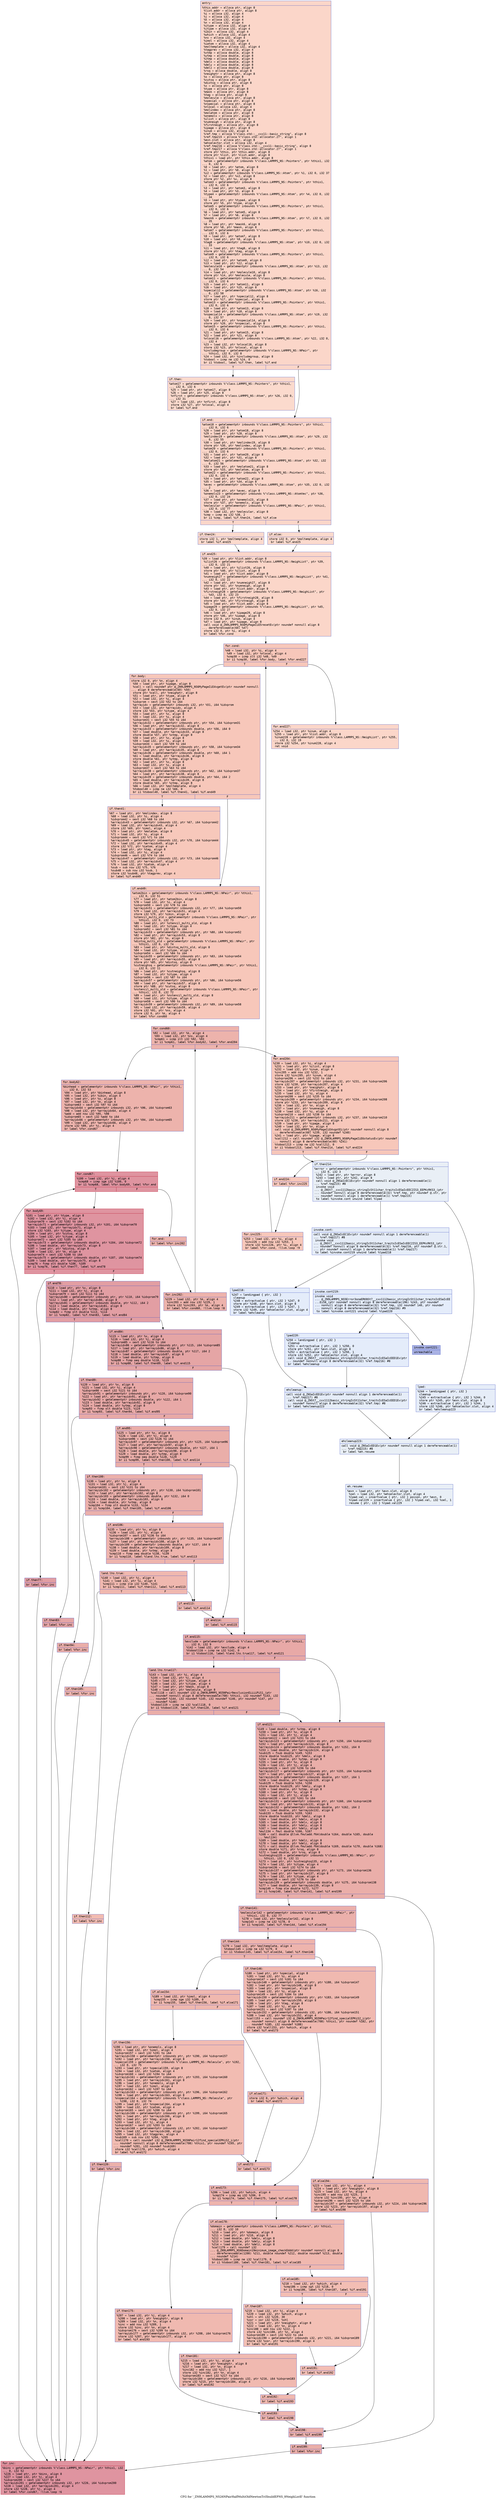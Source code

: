 digraph "CFG for '_ZN9LAMMPS_NS26NPairHalfMultiOldNewtonTri5buildEPNS_9NeighListE' function" {
	label="CFG for '_ZN9LAMMPS_NS26NPairHalfMultiOldNewtonTri5buildEPNS_9NeighListE' function";

	Node0x563d18420c90 [shape=record,color="#3d50c3ff", style=filled, fillcolor="#f6a38570" fontname="Courier",label="{entry:\l|  %this.addr = alloca ptr, align 8\l  %list.addr = alloca ptr, align 8\l  %i = alloca i32, align 4\l  %j = alloca i32, align 4\l  %k = alloca i32, align 4\l  %n = alloca i32, align 4\l  %itype = alloca i32, align 4\l  %jtype = alloca i32, align 4\l  %ibin = alloca i32, align 4\l  %which = alloca i32, align 4\l  %ns = alloca i32, align 4\l  %imol = alloca i32, align 4\l  %iatom = alloca i32, align 4\l  %moltemplate = alloca i32, align 4\l  %tagprev = alloca i32, align 4\l  %xtmp = alloca double, align 8\l  %ytmp = alloca double, align 8\l  %ztmp = alloca double, align 8\l  %delx = alloca double, align 8\l  %dely = alloca double, align 8\l  %delz = alloca double, align 8\l  %rsq = alloca double, align 8\l  %neighptr = alloca ptr, align 8\l  %s = alloca ptr, align 8\l  %cutsq = alloca ptr, align 8\l  %distsq = alloca ptr, align 8\l  %x = alloca ptr, align 8\l  %type = alloca ptr, align 8\l  %mask = alloca ptr, align 8\l  %tag = alloca ptr, align 8\l  %molecule = alloca ptr, align 8\l  %special = alloca ptr, align 8\l  %nspecial = alloca ptr, align 8\l  %nlocal = alloca i32, align 4\l  %molindex = alloca ptr, align 8\l  %molatom = alloca ptr, align 8\l  %onemols = alloca ptr, align 8\l  %ilist = alloca ptr, align 8\l  %numneigh = alloca ptr, align 8\l  %firstneigh = alloca ptr, align 8\l  %ipage = alloca ptr, align 8\l  %inum = alloca i32, align 4\l  %ref.tmp = alloca %\"class.std::__cxx11::basic_string\", align 8\l  %ref.tmp215 = alloca %\"class.std::allocator.27\", align 1\l  %exn.slot = alloca ptr, align 8\l  %ehselector.slot = alloca i32, align 4\l  %ref.tmp216 = alloca %\"class.std::__cxx11::basic_string\", align 8\l  %ref.tmp217 = alloca %\"class.std::allocator.27\", align 1\l  store ptr %this, ptr %this.addr, align 8\l  store ptr %list, ptr %list.addr, align 8\l  %this1 = load ptr, ptr %this.addr, align 8\l  %atom = getelementptr inbounds %\"class.LAMMPS_NS::Pointers\", ptr %this1, i32\l... 0, i32 6\l  %0 = load ptr, ptr %atom, align 8\l  %1 = load ptr, ptr %0, align 8\l  %x2 = getelementptr inbounds %\"class.LAMMPS_NS::Atom\", ptr %1, i32 0, i32 37\l  %2 = load ptr, ptr %x2, align 8\l  store ptr %2, ptr %x, align 8\l  %atom3 = getelementptr inbounds %\"class.LAMMPS_NS::Pointers\", ptr %this1,\l... i32 0, i32 6\l  %3 = load ptr, ptr %atom3, align 8\l  %4 = load ptr, ptr %3, align 8\l  %type4 = getelementptr inbounds %\"class.LAMMPS_NS::Atom\", ptr %4, i32 0, i32\l... 34\l  %5 = load ptr, ptr %type4, align 8\l  store ptr %5, ptr %type, align 8\l  %atom5 = getelementptr inbounds %\"class.LAMMPS_NS::Pointers\", ptr %this1,\l... i32 0, i32 6\l  %6 = load ptr, ptr %atom5, align 8\l  %7 = load ptr, ptr %6, align 8\l  %mask6 = getelementptr inbounds %\"class.LAMMPS_NS::Atom\", ptr %7, i32 0, i32\l... 35\l  %8 = load ptr, ptr %mask6, align 8\l  store ptr %8, ptr %mask, align 8\l  %atom7 = getelementptr inbounds %\"class.LAMMPS_NS::Pointers\", ptr %this1,\l... i32 0, i32 6\l  %9 = load ptr, ptr %atom7, align 8\l  %10 = load ptr, ptr %9, align 8\l  %tag8 = getelementptr inbounds %\"class.LAMMPS_NS::Atom\", ptr %10, i32 0, i32\l... 33\l  %11 = load ptr, ptr %tag8, align 8\l  store ptr %11, ptr %tag, align 8\l  %atom9 = getelementptr inbounds %\"class.LAMMPS_NS::Pointers\", ptr %this1,\l... i32 0, i32 6\l  %12 = load ptr, ptr %atom9, align 8\l  %13 = load ptr, ptr %12, align 8\l  %molecule10 = getelementptr inbounds %\"class.LAMMPS_NS::Atom\", ptr %13, i32\l... 0, i32 54\l  %14 = load ptr, ptr %molecule10, align 8\l  store ptr %14, ptr %molecule, align 8\l  %atom11 = getelementptr inbounds %\"class.LAMMPS_NS::Pointers\", ptr %this1,\l... i32 0, i32 6\l  %15 = load ptr, ptr %atom11, align 8\l  %16 = load ptr, ptr %15, align 8\l  %special12 = getelementptr inbounds %\"class.LAMMPS_NS::Atom\", ptr %16, i32\l... 0, i32 58\l  %17 = load ptr, ptr %special12, align 8\l  store ptr %17, ptr %special, align 8\l  %atom13 = getelementptr inbounds %\"class.LAMMPS_NS::Pointers\", ptr %this1,\l... i32 0, i32 6\l  %18 = load ptr, ptr %atom13, align 8\l  %19 = load ptr, ptr %18, align 8\l  %nspecial14 = getelementptr inbounds %\"class.LAMMPS_NS::Atom\", ptr %19, i32\l... 0, i32 57\l  %20 = load ptr, ptr %nspecial14, align 8\l  store ptr %20, ptr %nspecial, align 8\l  %atom15 = getelementptr inbounds %\"class.LAMMPS_NS::Pointers\", ptr %this1,\l... i32 0, i32 6\l  %21 = load ptr, ptr %atom15, align 8\l  %22 = load ptr, ptr %21, align 8\l  %nlocal16 = getelementptr inbounds %\"class.LAMMPS_NS::Atom\", ptr %22, i32 0,\l... i32 4\l  %23 = load i32, ptr %nlocal16, align 8\l  store i32 %23, ptr %nlocal, align 4\l  %includegroup = getelementptr inbounds %\"class.LAMMPS_NS::NPair\", ptr\l... %this1, i32 0, i32 8\l  %24 = load i32, ptr %includegroup, align 8\l  %tobool = icmp ne i32 %24, 0\l  br i1 %tobool, label %if.then, label %if.end\l|{<s0>T|<s1>F}}"];
	Node0x563d18420c90:s0 -> Node0x563d18426680[tooltip="entry -> if.then\nProbability 62.50%" ];
	Node0x563d18420c90:s1 -> Node0x563d184266f0[tooltip="entry -> if.end\nProbability 37.50%" ];
	Node0x563d18426680 [shape=record,color="#3d50c3ff", style=filled, fillcolor="#f7ac8e70" fontname="Courier",label="{if.then:\l|  %atom17 = getelementptr inbounds %\"class.LAMMPS_NS::Pointers\", ptr %this1,\l... i32 0, i32 6\l  %25 = load ptr, ptr %atom17, align 8\l  %26 = load ptr, ptr %25, align 8\l  %nfirst = getelementptr inbounds %\"class.LAMMPS_NS::Atom\", ptr %26, i32 0,\l... i32 31\l  %27 = load i32, ptr %nfirst, align 8\l  store i32 %27, ptr %nlocal, align 4\l  br label %if.end\l}"];
	Node0x563d18426680 -> Node0x563d184266f0[tooltip="if.then -> if.end\nProbability 100.00%" ];
	Node0x563d184266f0 [shape=record,color="#3d50c3ff", style=filled, fillcolor="#f6a38570" fontname="Courier",label="{if.end:\l|  %atom18 = getelementptr inbounds %\"class.LAMMPS_NS::Pointers\", ptr %this1,\l... i32 0, i32 6\l  %28 = load ptr, ptr %atom18, align 8\l  %29 = load ptr, ptr %28, align 8\l  %molindex19 = getelementptr inbounds %\"class.LAMMPS_NS::Atom\", ptr %29, i32\l... 0, i32 55\l  %30 = load ptr, ptr %molindex19, align 8\l  store ptr %30, ptr %molindex, align 8\l  %atom20 = getelementptr inbounds %\"class.LAMMPS_NS::Pointers\", ptr %this1,\l... i32 0, i32 6\l  %31 = load ptr, ptr %atom20, align 8\l  %32 = load ptr, ptr %31, align 8\l  %molatom21 = getelementptr inbounds %\"class.LAMMPS_NS::Atom\", ptr %32, i32\l... 0, i32 56\l  %33 = load ptr, ptr %molatom21, align 8\l  store ptr %33, ptr %molatom, align 8\l  %atom22 = getelementptr inbounds %\"class.LAMMPS_NS::Pointers\", ptr %this1,\l... i32 0, i32 6\l  %34 = load ptr, ptr %atom22, align 8\l  %35 = load ptr, ptr %34, align 8\l  %avec = getelementptr inbounds %\"class.LAMMPS_NS::Atom\", ptr %35, i32 0, i32\l... 2\l  %36 = load ptr, ptr %avec, align 8\l  %onemols23 = getelementptr inbounds %\"class.LAMMPS_NS::AtomVec\", ptr %36,\l... i32 0, i32 24\l  %37 = load ptr, ptr %onemols23, align 8\l  store ptr %37, ptr %onemols, align 8\l  %molecular = getelementptr inbounds %\"class.LAMMPS_NS::NPair\", ptr %this1,\l... i32 0, i32 77\l  %38 = load i32, ptr %molecular, align 8\l  %cmp = icmp eq i32 %38, 2\l  br i1 %cmp, label %if.then24, label %if.else\l|{<s0>T|<s1>F}}"];
	Node0x563d184266f0:s0 -> Node0x563d18428940[tooltip="if.end -> if.then24\nProbability 50.00%" ];
	Node0x563d184266f0:s1 -> Node0x563d18428990[tooltip="if.end -> if.else\nProbability 50.00%" ];
	Node0x563d18428940 [shape=record,color="#3d50c3ff", style=filled, fillcolor="#f7ac8e70" fontname="Courier",label="{if.then24:\l|  store i32 1, ptr %moltemplate, align 4\l  br label %if.end25\l}"];
	Node0x563d18428940 -> Node0x563d18428b50[tooltip="if.then24 -> if.end25\nProbability 100.00%" ];
	Node0x563d18428990 [shape=record,color="#3d50c3ff", style=filled, fillcolor="#f7ac8e70" fontname="Courier",label="{if.else:\l|  store i32 0, ptr %moltemplate, align 4\l  br label %if.end25\l}"];
	Node0x563d18428990 -> Node0x563d18428b50[tooltip="if.else -> if.end25\nProbability 100.00%" ];
	Node0x563d18428b50 [shape=record,color="#3d50c3ff", style=filled, fillcolor="#f6a38570" fontname="Courier",label="{if.end25:\l|  %39 = load ptr, ptr %list.addr, align 8\l  %ilist26 = getelementptr inbounds %\"class.LAMMPS_NS::NeighList\", ptr %39,\l... i32 0, i32 21\l  %40 = load ptr, ptr %ilist26, align 8\l  store ptr %40, ptr %ilist, align 8\l  %41 = load ptr, ptr %list.addr, align 8\l  %numneigh27 = getelementptr inbounds %\"class.LAMMPS_NS::NeighList\", ptr %41,\l... i32 0, i32 22\l  %42 = load ptr, ptr %numneigh27, align 8\l  store ptr %42, ptr %numneigh, align 8\l  %43 = load ptr, ptr %list.addr, align 8\l  %firstneigh28 = getelementptr inbounds %\"class.LAMMPS_NS::NeighList\", ptr\l... %43, i32 0, i32 23\l  %44 = load ptr, ptr %firstneigh28, align 8\l  store ptr %44, ptr %firstneigh, align 8\l  %45 = load ptr, ptr %list.addr, align 8\l  %ipage29 = getelementptr inbounds %\"class.LAMMPS_NS::NeighList\", ptr %45,\l... i32 0, i32 27\l  %46 = load ptr, ptr %ipage29, align 8\l  store ptr %46, ptr %ipage, align 8\l  store i32 0, ptr %inum, align 4\l  %47 = load ptr, ptr %ipage, align 8\l  call void @_ZN9LAMMPS_NS6MyPageIiE5resetEv(ptr noundef nonnull align 8\l... dereferenceable(60) %47)\l  store i32 0, ptr %i, align 4\l  br label %for.cond\l}"];
	Node0x563d18428b50 -> Node0x563d1842a3f0[tooltip="if.end25 -> for.cond\nProbability 100.00%" ];
	Node0x563d1842a3f0 [shape=record,color="#3d50c3ff", style=filled, fillcolor="#ec7f6370" fontname="Courier",label="{for.cond:\l|  %48 = load i32, ptr %i, align 4\l  %49 = load i32, ptr %nlocal, align 4\l  %cmp30 = icmp slt i32 %48, %49\l  br i1 %cmp30, label %for.body, label %for.end227\l|{<s0>T|<s1>F}}"];
	Node0x563d1842a3f0:s0 -> Node0x563d1842a6a0[tooltip="for.cond -> for.body\nProbability 96.88%" ];
	Node0x563d1842a3f0:s1 -> Node0x563d1842a720[tooltip="for.cond -> for.end227\nProbability 3.12%" ];
	Node0x563d1842a6a0 [shape=record,color="#3d50c3ff", style=filled, fillcolor="#ec7f6370" fontname="Courier",label="{for.body:\l|  store i32 0, ptr %n, align 4\l  %50 = load ptr, ptr %ipage, align 8\l  %call = call noundef ptr @_ZN9LAMMPS_NS6MyPageIiE4vgetEv(ptr noundef nonnull\l... align 8 dereferenceable(60) %50)\l  store ptr %call, ptr %neighptr, align 8\l  %51 = load ptr, ptr %type, align 8\l  %52 = load i32, ptr %i, align 4\l  %idxprom = sext i32 %52 to i64\l  %arrayidx = getelementptr inbounds i32, ptr %51, i64 %idxprom\l  %53 = load i32, ptr %arrayidx, align 4\l  store i32 %53, ptr %itype, align 4\l  %54 = load ptr, ptr %x, align 8\l  %55 = load i32, ptr %i, align 4\l  %idxprom31 = sext i32 %55 to i64\l  %arrayidx32 = getelementptr inbounds ptr, ptr %54, i64 %idxprom31\l  %56 = load ptr, ptr %arrayidx32, align 8\l  %arrayidx33 = getelementptr inbounds double, ptr %56, i64 0\l  %57 = load double, ptr %arrayidx33, align 8\l  store double %57, ptr %xtmp, align 8\l  %58 = load ptr, ptr %x, align 8\l  %59 = load i32, ptr %i, align 4\l  %idxprom34 = sext i32 %59 to i64\l  %arrayidx35 = getelementptr inbounds ptr, ptr %58, i64 %idxprom34\l  %60 = load ptr, ptr %arrayidx35, align 8\l  %arrayidx36 = getelementptr inbounds double, ptr %60, i64 1\l  %61 = load double, ptr %arrayidx36, align 8\l  store double %61, ptr %ytmp, align 8\l  %62 = load ptr, ptr %x, align 8\l  %63 = load i32, ptr %i, align 4\l  %idxprom37 = sext i32 %63 to i64\l  %arrayidx38 = getelementptr inbounds ptr, ptr %62, i64 %idxprom37\l  %64 = load ptr, ptr %arrayidx38, align 8\l  %arrayidx39 = getelementptr inbounds double, ptr %64, i64 2\l  %65 = load double, ptr %arrayidx39, align 8\l  store double %65, ptr %ztmp, align 8\l  %66 = load i32, ptr %moltemplate, align 4\l  %tobool40 = icmp ne i32 %66, 0\l  br i1 %tobool40, label %if.then41, label %if.end49\l|{<s0>T|<s1>F}}"];
	Node0x563d1842a6a0:s0 -> Node0x563d1842c600[tooltip="for.body -> if.then41\nProbability 62.50%" ];
	Node0x563d1842a6a0:s1 -> Node0x563d1842c6e0[tooltip="for.body -> if.end49\nProbability 37.50%" ];
	Node0x563d1842c600 [shape=record,color="#3d50c3ff", style=filled, fillcolor="#ed836670" fontname="Courier",label="{if.then41:\l|  %67 = load ptr, ptr %molindex, align 8\l  %68 = load i32, ptr %i, align 4\l  %idxprom42 = sext i32 %68 to i64\l  %arrayidx43 = getelementptr inbounds i32, ptr %67, i64 %idxprom42\l  %69 = load i32, ptr %arrayidx43, align 4\l  store i32 %69, ptr %imol, align 4\l  %70 = load ptr, ptr %molatom, align 8\l  %71 = load i32, ptr %i, align 4\l  %idxprom44 = sext i32 %71 to i64\l  %arrayidx45 = getelementptr inbounds i32, ptr %70, i64 %idxprom44\l  %72 = load i32, ptr %arrayidx45, align 4\l  store i32 %72, ptr %iatom, align 4\l  %73 = load ptr, ptr %tag, align 8\l  %74 = load i32, ptr %i, align 4\l  %idxprom46 = sext i32 %74 to i64\l  %arrayidx47 = getelementptr inbounds i32, ptr %73, i64 %idxprom46\l  %75 = load i32, ptr %arrayidx47, align 4\l  %76 = load i32, ptr %iatom, align 4\l  %sub = sub nsw i32 %75, %76\l  %sub48 = sub nsw i32 %sub, 1\l  store i32 %sub48, ptr %tagprev, align 4\l  br label %if.end49\l}"];
	Node0x563d1842c600 -> Node0x563d1842c6e0[tooltip="if.then41 -> if.end49\nProbability 100.00%" ];
	Node0x563d1842c6e0 [shape=record,color="#3d50c3ff", style=filled, fillcolor="#ec7f6370" fontname="Courier",label="{if.end49:\l|  %atom2bin = getelementptr inbounds %\"class.LAMMPS_NS::NPair\", ptr %this1,\l... i32 0, i32 51\l  %77 = load ptr, ptr %atom2bin, align 8\l  %78 = load i32, ptr %i, align 4\l  %idxprom50 = sext i32 %78 to i64\l  %arrayidx51 = getelementptr inbounds i32, ptr %77, i64 %idxprom50\l  %79 = load i32, ptr %arrayidx51, align 4\l  store i32 %79, ptr %ibin, align 4\l  %stencil_multi_old = getelementptr inbounds %\"class.LAMMPS_NS::NPair\", ptr\l... %this1, i32 0, i32 73\l  %80 = load ptr, ptr %stencil_multi_old, align 8\l  %81 = load i32, ptr %itype, align 4\l  %idxprom52 = sext i32 %81 to i64\l  %arrayidx53 = getelementptr inbounds ptr, ptr %80, i64 %idxprom52\l  %82 = load ptr, ptr %arrayidx53, align 8\l  store ptr %82, ptr %s, align 8\l  %distsq_multi_old = getelementptr inbounds %\"class.LAMMPS_NS::NPair\", ptr\l... %this1, i32 0, i32 74\l  %83 = load ptr, ptr %distsq_multi_old, align 8\l  %84 = load i32, ptr %itype, align 4\l  %idxprom54 = sext i32 %84 to i64\l  %arrayidx55 = getelementptr inbounds ptr, ptr %83, i64 %idxprom54\l  %85 = load ptr, ptr %arrayidx55, align 8\l  store ptr %85, ptr %distsq, align 8\l  %cutneighsq = getelementptr inbounds %\"class.LAMMPS_NS::NPair\", ptr %this1,\l... i32 0, i32 11\l  %86 = load ptr, ptr %cutneighsq, align 8\l  %87 = load i32, ptr %itype, align 4\l  %idxprom56 = sext i32 %87 to i64\l  %arrayidx57 = getelementptr inbounds ptr, ptr %86, i64 %idxprom56\l  %88 = load ptr, ptr %arrayidx57, align 8\l  store ptr %88, ptr %cutsq, align 8\l  %nstencil_multi_old = getelementptr inbounds %\"class.LAMMPS_NS::NPair\", ptr\l... %this1, i32 0, i32 72\l  %89 = load ptr, ptr %nstencil_multi_old, align 8\l  %90 = load i32, ptr %itype, align 4\l  %idxprom58 = sext i32 %90 to i64\l  %arrayidx59 = getelementptr inbounds i32, ptr %89, i64 %idxprom58\l  %91 = load i32, ptr %arrayidx59, align 4\l  store i32 %91, ptr %ns, align 4\l  store i32 0, ptr %k, align 4\l  br label %for.cond60\l}"];
	Node0x563d1842c6e0 -> Node0x563d1842edb0[tooltip="if.end49 -> for.cond60\nProbability 100.00%" ];
	Node0x563d1842edb0 [shape=record,color="#3d50c3ff", style=filled, fillcolor="#d6524470" fontname="Courier",label="{for.cond60:\l|  %92 = load i32, ptr %k, align 4\l  %93 = load i32, ptr %ns, align 4\l  %cmp61 = icmp slt i32 %92, %93\l  br i1 %cmp61, label %for.body62, label %for.end204\l|{<s0>T|<s1>F}}"];
	Node0x563d1842edb0:s0 -> Node0x563d1842f050[tooltip="for.cond60 -> for.body62\nProbability 96.88%" ];
	Node0x563d1842edb0:s1 -> Node0x563d1842f0a0[tooltip="for.cond60 -> for.end204\nProbability 3.12%" ];
	Node0x563d1842f050 [shape=record,color="#3d50c3ff", style=filled, fillcolor="#d6524470" fontname="Courier",label="{for.body62:\l|  %binhead = getelementptr inbounds %\"class.LAMMPS_NS::NPair\", ptr %this1,\l... i32 0, i32 53\l  %94 = load ptr, ptr %binhead, align 8\l  %95 = load i32, ptr %ibin, align 4\l  %96 = load ptr, ptr %s, align 8\l  %97 = load i32, ptr %k, align 4\l  %idxprom63 = sext i32 %97 to i64\l  %arrayidx64 = getelementptr inbounds i32, ptr %96, i64 %idxprom63\l  %98 = load i32, ptr %arrayidx64, align 4\l  %add = add nsw i32 %95, %98\l  %idxprom65 = sext i32 %add to i64\l  %arrayidx66 = getelementptr inbounds i32, ptr %94, i64 %idxprom65\l  %99 = load i32, ptr %arrayidx66, align 4\l  store i32 %99, ptr %j, align 4\l  br label %for.cond67\l}"];
	Node0x563d1842f050 -> Node0x563d18429f80[tooltip="for.body62 -> for.cond67\nProbability 100.00%" ];
	Node0x563d18429f80 [shape=record,color="#b70d28ff", style=filled, fillcolor="#b70d2870" fontname="Courier",label="{for.cond67:\l|  %100 = load i32, ptr %j, align 4\l  %cmp68 = icmp sge i32 %100, 0\l  br i1 %cmp68, label %for.body69, label %for.end\l|{<s0>T|<s1>F}}"];
	Node0x563d18429f80:s0 -> Node0x563d1842a110[tooltip="for.cond67 -> for.body69\nProbability 96.88%" ];
	Node0x563d18429f80:s1 -> Node0x563d184304b0[tooltip="for.cond67 -> for.end\nProbability 3.12%" ];
	Node0x563d1842a110 [shape=record,color="#b70d28ff", style=filled, fillcolor="#b70d2870" fontname="Courier",label="{for.body69:\l|  %101 = load ptr, ptr %type, align 8\l  %102 = load i32, ptr %j, align 4\l  %idxprom70 = sext i32 %102 to i64\l  %arrayidx71 = getelementptr inbounds i32, ptr %101, i64 %idxprom70\l  %103 = load i32, ptr %arrayidx71, align 4\l  store i32 %103, ptr %jtype, align 4\l  %104 = load ptr, ptr %cutsq, align 8\l  %105 = load i32, ptr %jtype, align 4\l  %idxprom72 = sext i32 %105 to i64\l  %arrayidx73 = getelementptr inbounds double, ptr %104, i64 %idxprom72\l  %106 = load double, ptr %arrayidx73, align 8\l  %107 = load ptr, ptr %distsq, align 8\l  %108 = load i32, ptr %k, align 4\l  %idxprom74 = sext i32 %108 to i64\l  %arrayidx75 = getelementptr inbounds double, ptr %107, i64 %idxprom74\l  %109 = load double, ptr %arrayidx75, align 8\l  %cmp76 = fcmp olt double %106, %109\l  br i1 %cmp76, label %if.then77, label %if.end78\l|{<s0>T|<s1>F}}"];
	Node0x563d1842a110:s0 -> Node0x563d18431050[tooltip="for.body69 -> if.then77\nProbability 50.00%" ];
	Node0x563d1842a110:s1 -> Node0x563d184310d0[tooltip="for.body69 -> if.end78\nProbability 50.00%" ];
	Node0x563d18431050 [shape=record,color="#3d50c3ff", style=filled, fillcolor="#be242e70" fontname="Courier",label="{if.then77:\l|  br label %for.inc\l}"];
	Node0x563d18431050 -> Node0x563d18431260[tooltip="if.then77 -> for.inc\nProbability 100.00%" ];
	Node0x563d184310d0 [shape=record,color="#3d50c3ff", style=filled, fillcolor="#be242e70" fontname="Courier",label="{if.end78:\l|  %110 = load ptr, ptr %x, align 8\l  %111 = load i32, ptr %j, align 4\l  %idxprom79 = sext i32 %111 to i64\l  %arrayidx80 = getelementptr inbounds ptr, ptr %110, i64 %idxprom79\l  %112 = load ptr, ptr %arrayidx80, align 8\l  %arrayidx81 = getelementptr inbounds double, ptr %112, i64 2\l  %113 = load double, ptr %arrayidx81, align 8\l  %114 = load double, ptr %ztmp, align 8\l  %cmp82 = fcmp olt double %113, %114\l  br i1 %cmp82, label %if.then83, label %if.end84\l|{<s0>T|<s1>F}}"];
	Node0x563d184310d0:s0 -> Node0x563d184318b0[tooltip="if.end78 -> if.then83\nProbability 50.00%" ];
	Node0x563d184310d0:s1 -> Node0x563d18431930[tooltip="if.end78 -> if.end84\nProbability 50.00%" ];
	Node0x563d184318b0 [shape=record,color="#3d50c3ff", style=filled, fillcolor="#c5333470" fontname="Courier",label="{if.then83:\l|  br label %for.inc\l}"];
	Node0x563d184318b0 -> Node0x563d18431260[tooltip="if.then83 -> for.inc\nProbability 100.00%" ];
	Node0x563d18431930 [shape=record,color="#3d50c3ff", style=filled, fillcolor="#c5333470" fontname="Courier",label="{if.end84:\l|  %115 = load ptr, ptr %x, align 8\l  %116 = load i32, ptr %j, align 4\l  %idxprom85 = sext i32 %116 to i64\l  %arrayidx86 = getelementptr inbounds ptr, ptr %115, i64 %idxprom85\l  %117 = load ptr, ptr %arrayidx86, align 8\l  %arrayidx87 = getelementptr inbounds double, ptr %117, i64 2\l  %118 = load double, ptr %arrayidx87, align 8\l  %119 = load double, ptr %ztmp, align 8\l  %cmp88 = fcmp oeq double %118, %119\l  br i1 %cmp88, label %if.then89, label %if.end115\l|{<s0>T|<s1>F}}"];
	Node0x563d18431930:s0 -> Node0x563d184320a0[tooltip="if.end84 -> if.then89\nProbability 62.50%" ];
	Node0x563d18431930:s1 -> Node0x563d18432120[tooltip="if.end84 -> if.end115\nProbability 37.50%" ];
	Node0x563d184320a0 [shape=record,color="#3d50c3ff", style=filled, fillcolor="#ca3b3770" fontname="Courier",label="{if.then89:\l|  %120 = load ptr, ptr %x, align 8\l  %121 = load i32, ptr %j, align 4\l  %idxprom90 = sext i32 %121 to i64\l  %arrayidx91 = getelementptr inbounds ptr, ptr %120, i64 %idxprom90\l  %122 = load ptr, ptr %arrayidx91, align 8\l  %arrayidx92 = getelementptr inbounds double, ptr %122, i64 1\l  %123 = load double, ptr %arrayidx92, align 8\l  %124 = load double, ptr %ytmp, align 8\l  %cmp93 = fcmp olt double %123, %124\l  br i1 %cmp93, label %if.then94, label %if.end95\l|{<s0>T|<s1>F}}"];
	Node0x563d184320a0:s0 -> Node0x563d184327c0[tooltip="if.then89 -> if.then94\nProbability 50.00%" ];
	Node0x563d184320a0:s1 -> Node0x563d18432840[tooltip="if.then89 -> if.end95\nProbability 50.00%" ];
	Node0x563d184327c0 [shape=record,color="#3d50c3ff", style=filled, fillcolor="#d0473d70" fontname="Courier",label="{if.then94:\l|  br label %for.inc\l}"];
	Node0x563d184327c0 -> Node0x563d18431260[tooltip="if.then94 -> for.inc\nProbability 100.00%" ];
	Node0x563d18432840 [shape=record,color="#3d50c3ff", style=filled, fillcolor="#d0473d70" fontname="Courier",label="{if.end95:\l|  %125 = load ptr, ptr %x, align 8\l  %126 = load i32, ptr %j, align 4\l  %idxprom96 = sext i32 %126 to i64\l  %arrayidx97 = getelementptr inbounds ptr, ptr %125, i64 %idxprom96\l  %127 = load ptr, ptr %arrayidx97, align 8\l  %arrayidx98 = getelementptr inbounds double, ptr %127, i64 1\l  %128 = load double, ptr %arrayidx98, align 8\l  %129 = load double, ptr %ytmp, align 8\l  %cmp99 = fcmp oeq double %128, %129\l  br i1 %cmp99, label %if.then100, label %if.end114\l|{<s0>T|<s1>F}}"];
	Node0x563d18432840:s0 -> Node0x563d18427b00[tooltip="if.end95 -> if.then100\nProbability 62.50%" ];
	Node0x563d18432840:s1 -> Node0x563d18427b80[tooltip="if.end95 -> if.end114\nProbability 37.50%" ];
	Node0x563d18427b00 [shape=record,color="#3d50c3ff", style=filled, fillcolor="#d24b4070" fontname="Courier",label="{if.then100:\l|  %130 = load ptr, ptr %x, align 8\l  %131 = load i32, ptr %j, align 4\l  %idxprom101 = sext i32 %131 to i64\l  %arrayidx102 = getelementptr inbounds ptr, ptr %130, i64 %idxprom101\l  %132 = load ptr, ptr %arrayidx102, align 8\l  %arrayidx103 = getelementptr inbounds double, ptr %132, i64 0\l  %133 = load double, ptr %arrayidx103, align 8\l  %134 = load double, ptr %xtmp, align 8\l  %cmp104 = fcmp olt double %133, %134\l  br i1 %cmp104, label %if.then105, label %if.end106\l|{<s0>T|<s1>F}}"];
	Node0x563d18427b00:s0 -> Node0x563d18428220[tooltip="if.then100 -> if.then105\nProbability 50.00%" ];
	Node0x563d18427b00:s1 -> Node0x563d184282a0[tooltip="if.then100 -> if.end106\nProbability 50.00%" ];
	Node0x563d18428220 [shape=record,color="#3d50c3ff", style=filled, fillcolor="#d8564670" fontname="Courier",label="{if.then105:\l|  br label %for.inc\l}"];
	Node0x563d18428220 -> Node0x563d18431260[tooltip="if.then105 -> for.inc\nProbability 100.00%" ];
	Node0x563d184282a0 [shape=record,color="#3d50c3ff", style=filled, fillcolor="#d8564670" fontname="Courier",label="{if.end106:\l|  %135 = load ptr, ptr %x, align 8\l  %136 = load i32, ptr %j, align 4\l  %idxprom107 = sext i32 %136 to i64\l  %arrayidx108 = getelementptr inbounds ptr, ptr %135, i64 %idxprom107\l  %137 = load ptr, ptr %arrayidx108, align 8\l  %arrayidx109 = getelementptr inbounds double, ptr %137, i64 0\l  %138 = load double, ptr %arrayidx109, align 8\l  %139 = load double, ptr %xtmp, align 8\l  %cmp110 = fcmp oeq double %138, %139\l  br i1 %cmp110, label %land.lhs.true, label %if.end113\l|{<s0>T|<s1>F}}"];
	Node0x563d184282a0:s0 -> Node0x563d18434ec0[tooltip="if.end106 -> land.lhs.true\nProbability 62.50%" ];
	Node0x563d184282a0:s1 -> Node0x563d18434f40[tooltip="if.end106 -> if.end113\nProbability 37.50%" ];
	Node0x563d18434ec0 [shape=record,color="#3d50c3ff", style=filled, fillcolor="#dc5d4a70" fontname="Courier",label="{land.lhs.true:\l|  %140 = load i32, ptr %j, align 4\l  %141 = load i32, ptr %i, align 4\l  %cmp111 = icmp sle i32 %140, %141\l  br i1 %cmp111, label %if.then112, label %if.end113\l|{<s0>T|<s1>F}}"];
	Node0x563d18434ec0:s0 -> Node0x563d1842ae90[tooltip="land.lhs.true -> if.then112\nProbability 50.00%" ];
	Node0x563d18434ec0:s1 -> Node0x563d18434f40[tooltip="land.lhs.true -> if.end113\nProbability 50.00%" ];
	Node0x563d1842ae90 [shape=record,color="#3d50c3ff", style=filled, fillcolor="#e1675170" fontname="Courier",label="{if.then112:\l|  br label %for.inc\l}"];
	Node0x563d1842ae90 -> Node0x563d18431260[tooltip="if.then112 -> for.inc\nProbability 100.00%" ];
	Node0x563d18434f40 [shape=record,color="#3d50c3ff", style=filled, fillcolor="#dc5d4a70" fontname="Courier",label="{if.end113:\l|  br label %if.end114\l}"];
	Node0x563d18434f40 -> Node0x563d18427b80[tooltip="if.end113 -> if.end114\nProbability 100.00%" ];
	Node0x563d18427b80 [shape=record,color="#3d50c3ff", style=filled, fillcolor="#d24b4070" fontname="Courier",label="{if.end114:\l|  br label %if.end115\l}"];
	Node0x563d18427b80 -> Node0x563d18432120[tooltip="if.end114 -> if.end115\nProbability 100.00%" ];
	Node0x563d18432120 [shape=record,color="#3d50c3ff", style=filled, fillcolor="#ca3b3770" fontname="Courier",label="{if.end115:\l|  %exclude = getelementptr inbounds %\"class.LAMMPS_NS::NPair\", ptr %this1,\l... i32 0, i32 9\l  %142 = load i32, ptr %exclude, align 4\l  %tobool116 = icmp ne i32 %142, 0\l  br i1 %tobool116, label %land.lhs.true117, label %if.end121\l|{<s0>T|<s1>F}}"];
	Node0x563d18432120:s0 -> Node0x563d1842b390[tooltip="if.end115 -> land.lhs.true117\nProbability 62.50%" ];
	Node0x563d18432120:s1 -> Node0x563d1842b430[tooltip="if.end115 -> if.end121\nProbability 37.50%" ];
	Node0x563d1842b390 [shape=record,color="#3d50c3ff", style=filled, fillcolor="#d0473d70" fontname="Courier",label="{land.lhs.true117:\l|  %143 = load i32, ptr %i, align 4\l  %144 = load i32, ptr %j, align 4\l  %145 = load i32, ptr %itype, align 4\l  %146 = load i32, ptr %jtype, align 4\l  %147 = load ptr, ptr %mask, align 8\l  %148 = load ptr, ptr %molecule, align 8\l  %call118 = call noundef i32 @_ZNK9LAMMPS_NS5NPair9exclusionEiiiiPiS1_(ptr\l... noundef nonnull align 8 dereferenceable(708) %this1, i32 noundef %143, i32\l... noundef %144, i32 noundef %145, i32 noundef %146, ptr noundef %147, ptr\l... noundef %148)\l  %tobool119 = icmp ne i32 %call118, 0\l  br i1 %tobool119, label %if.then120, label %if.end121\l|{<s0>T|<s1>F}}"];
	Node0x563d1842b390:s0 -> Node0x563d1842ba10[tooltip="land.lhs.true117 -> if.then120\nProbability 62.50%" ];
	Node0x563d1842b390:s1 -> Node0x563d1842b430[tooltip="land.lhs.true117 -> if.end121\nProbability 37.50%" ];
	Node0x563d1842ba10 [shape=record,color="#3d50c3ff", style=filled, fillcolor="#d24b4070" fontname="Courier",label="{if.then120:\l|  br label %for.inc\l}"];
	Node0x563d1842ba10 -> Node0x563d18431260[tooltip="if.then120 -> for.inc\nProbability 100.00%" ];
	Node0x563d1842b430 [shape=record,color="#3d50c3ff", style=filled, fillcolor="#d0473d70" fontname="Courier",label="{if.end121:\l|  %149 = load double, ptr %xtmp, align 8\l  %150 = load ptr, ptr %x, align 8\l  %151 = load i32, ptr %j, align 4\l  %idxprom122 = sext i32 %151 to i64\l  %arrayidx123 = getelementptr inbounds ptr, ptr %150, i64 %idxprom122\l  %152 = load ptr, ptr %arrayidx123, align 8\l  %arrayidx124 = getelementptr inbounds double, ptr %152, i64 0\l  %153 = load double, ptr %arrayidx124, align 8\l  %sub125 = fsub double %149, %153\l  store double %sub125, ptr %delx, align 8\l  %154 = load double, ptr %ytmp, align 8\l  %155 = load ptr, ptr %x, align 8\l  %156 = load i32, ptr %j, align 4\l  %idxprom126 = sext i32 %156 to i64\l  %arrayidx127 = getelementptr inbounds ptr, ptr %155, i64 %idxprom126\l  %157 = load ptr, ptr %arrayidx127, align 8\l  %arrayidx128 = getelementptr inbounds double, ptr %157, i64 1\l  %158 = load double, ptr %arrayidx128, align 8\l  %sub129 = fsub double %154, %158\l  store double %sub129, ptr %dely, align 8\l  %159 = load double, ptr %ztmp, align 8\l  %160 = load ptr, ptr %x, align 8\l  %161 = load i32, ptr %j, align 4\l  %idxprom130 = sext i32 %161 to i64\l  %arrayidx131 = getelementptr inbounds ptr, ptr %160, i64 %idxprom130\l  %162 = load ptr, ptr %arrayidx131, align 8\l  %arrayidx132 = getelementptr inbounds double, ptr %162, i64 2\l  %163 = load double, ptr %arrayidx132, align 8\l  %sub133 = fsub double %159, %163\l  store double %sub133, ptr %delz, align 8\l  %164 = load double, ptr %delx, align 8\l  %165 = load double, ptr %delx, align 8\l  %166 = load double, ptr %dely, align 8\l  %167 = load double, ptr %dely, align 8\l  %mul134 = fmul double %166, %167\l  %168 = call double @llvm.fmuladd.f64(double %164, double %165, double\l... %mul134)\l  %169 = load double, ptr %delz, align 8\l  %170 = load double, ptr %delz, align 8\l  %171 = call double @llvm.fmuladd.f64(double %169, double %170, double %168)\l  store double %171, ptr %rsq, align 8\l  %172 = load double, ptr %rsq, align 8\l  %cutneighsq135 = getelementptr inbounds %\"class.LAMMPS_NS::NPair\", ptr\l... %this1, i32 0, i32 11\l  %173 = load ptr, ptr %cutneighsq135, align 8\l  %174 = load i32, ptr %itype, align 4\l  %idxprom136 = sext i32 %174 to i64\l  %arrayidx137 = getelementptr inbounds ptr, ptr %173, i64 %idxprom136\l  %175 = load ptr, ptr %arrayidx137, align 8\l  %176 = load i32, ptr %jtype, align 4\l  %idxprom138 = sext i32 %176 to i64\l  %arrayidx139 = getelementptr inbounds double, ptr %175, i64 %idxprom138\l  %177 = load double, ptr %arrayidx139, align 8\l  %cmp140 = fcmp ole double %172, %177\l  br i1 %cmp140, label %if.then141, label %if.end199\l|{<s0>T|<s1>F}}"];
	Node0x563d1842b430:s0 -> Node0x563d18438bb0[tooltip="if.end121 -> if.then141\nProbability 50.00%" ];
	Node0x563d1842b430:s1 -> Node0x563d18438c30[tooltip="if.end121 -> if.end199\nProbability 50.00%" ];
	Node0x563d18438bb0 [shape=record,color="#3d50c3ff", style=filled, fillcolor="#d24b4070" fontname="Courier",label="{if.then141:\l|  %molecular142 = getelementptr inbounds %\"class.LAMMPS_NS::NPair\", ptr\l... %this1, i32 0, i32 77\l  %178 = load i32, ptr %molecular142, align 8\l  %cmp143 = icmp ne i32 %178, 0\l  br i1 %cmp143, label %if.then144, label %if.else194\l|{<s0>T|<s1>F}}"];
	Node0x563d18438bb0:s0 -> Node0x563d18438f60[tooltip="if.then141 -> if.then144\nProbability 62.50%" ];
	Node0x563d18438bb0:s1 -> Node0x563d18438fe0[tooltip="if.then141 -> if.else194\nProbability 37.50%" ];
	Node0x563d18438f60 [shape=record,color="#3d50c3ff", style=filled, fillcolor="#d8564670" fontname="Courier",label="{if.then144:\l|  %179 = load i32, ptr %moltemplate, align 4\l  %tobool145 = icmp ne i32 %179, 0\l  br i1 %tobool145, label %if.else154, label %if.then146\l|{<s0>T|<s1>F}}"];
	Node0x563d18438f60:s0 -> Node0x563d184392b0[tooltip="if.then144 -> if.else154\nProbability 62.50%" ];
	Node0x563d18438f60:s1 -> Node0x563d18439330[tooltip="if.then144 -> if.then146\nProbability 37.50%" ];
	Node0x563d18439330 [shape=record,color="#3d50c3ff", style=filled, fillcolor="#de614d70" fontname="Courier",label="{if.then146:\l|  %180 = load ptr, ptr %special, align 8\l  %181 = load i32, ptr %i, align 4\l  %idxprom147 = sext i32 %181 to i64\l  %arrayidx148 = getelementptr inbounds ptr, ptr %180, i64 %idxprom147\l  %182 = load ptr, ptr %arrayidx148, align 8\l  %183 = load ptr, ptr %nspecial, align 8\l  %184 = load i32, ptr %i, align 4\l  %idxprom149 = sext i32 %184 to i64\l  %arrayidx150 = getelementptr inbounds ptr, ptr %183, i64 %idxprom149\l  %185 = load ptr, ptr %arrayidx150, align 8\l  %186 = load ptr, ptr %tag, align 8\l  %187 = load i32, ptr %j, align 4\l  %idxprom151 = sext i32 %187 to i64\l  %arrayidx152 = getelementptr inbounds i32, ptr %186, i64 %idxprom151\l  %188 = load i32, ptr %arrayidx152, align 4\l  %call153 = call noundef i32 @_ZNK9LAMMPS_NS5NPair12find_specialEPKiS2_i(ptr\l... noundef nonnull align 8 dereferenceable(708) %this1, ptr noundef %182, ptr\l... noundef %185, i32 noundef %188)\l  store i32 %call153, ptr %which, align 4\l  br label %if.end173\l}"];
	Node0x563d18439330 -> Node0x563d1843a070[tooltip="if.then146 -> if.end173\nProbability 100.00%" ];
	Node0x563d184392b0 [shape=record,color="#3d50c3ff", style=filled, fillcolor="#dc5d4a70" fontname="Courier",label="{if.else154:\l|  %189 = load i32, ptr %imol, align 4\l  %cmp155 = icmp sge i32 %189, 0\l  br i1 %cmp155, label %if.then156, label %if.else171\l|{<s0>T|<s1>F}}"];
	Node0x563d184392b0:s0 -> Node0x563d1843a2a0[tooltip="if.else154 -> if.then156\nProbability 50.00%" ];
	Node0x563d184392b0:s1 -> Node0x563d1843a320[tooltip="if.else154 -> if.else171\nProbability 50.00%" ];
	Node0x563d1843a2a0 [shape=record,color="#3d50c3ff", style=filled, fillcolor="#e1675170" fontname="Courier",label="{if.then156:\l|  %190 = load ptr, ptr %onemols, align 8\l  %191 = load i32, ptr %imol, align 4\l  %idxprom157 = sext i32 %191 to i64\l  %arrayidx158 = getelementptr inbounds ptr, ptr %190, i64 %idxprom157\l  %192 = load ptr, ptr %arrayidx158, align 8\l  %special159 = getelementptr inbounds %\"class.LAMMPS_NS::Molecule\", ptr %192,\l... i32 0, i32 75\l  %193 = load ptr, ptr %special159, align 8\l  %194 = load i32, ptr %iatom, align 4\l  %idxprom160 = sext i32 %194 to i64\l  %arrayidx161 = getelementptr inbounds ptr, ptr %193, i64 %idxprom160\l  %195 = load ptr, ptr %arrayidx161, align 8\l  %196 = load ptr, ptr %onemols, align 8\l  %197 = load i32, ptr %imol, align 4\l  %idxprom162 = sext i32 %197 to i64\l  %arrayidx163 = getelementptr inbounds ptr, ptr %196, i64 %idxprom162\l  %198 = load ptr, ptr %arrayidx163, align 8\l  %nspecial164 = getelementptr inbounds %\"class.LAMMPS_NS::Molecule\", ptr\l... %198, i32 0, i32 74\l  %199 = load ptr, ptr %nspecial164, align 8\l  %200 = load i32, ptr %iatom, align 4\l  %idxprom165 = sext i32 %200 to i64\l  %arrayidx166 = getelementptr inbounds ptr, ptr %199, i64 %idxprom165\l  %201 = load ptr, ptr %arrayidx166, align 8\l  %202 = load ptr, ptr %tag, align 8\l  %203 = load i32, ptr %j, align 4\l  %idxprom167 = sext i32 %203 to i64\l  %arrayidx168 = getelementptr inbounds i32, ptr %202, i64 %idxprom167\l  %204 = load i32, ptr %arrayidx168, align 4\l  %205 = load i32, ptr %tagprev, align 4\l  %sub169 = sub nsw i32 %204, %205\l  %call170 = call noundef i32 @_ZNK9LAMMPS_NS5NPair12find_specialEPKiS2_i(ptr\l... noundef nonnull align 8 dereferenceable(708) %this1, ptr noundef %195, ptr\l... noundef %201, i32 noundef %sub169)\l  store i32 %call170, ptr %which, align 4\l  br label %if.end172\l}"];
	Node0x563d1843a2a0 -> Node0x563d1843c920[tooltip="if.then156 -> if.end172\nProbability 100.00%" ];
	Node0x563d1843a320 [shape=record,color="#3d50c3ff", style=filled, fillcolor="#e1675170" fontname="Courier",label="{if.else171:\l|  store i32 0, ptr %which, align 4\l  br label %if.end172\l}"];
	Node0x563d1843a320 -> Node0x563d1843c920[tooltip="if.else171 -> if.end172\nProbability 100.00%" ];
	Node0x563d1843c920 [shape=record,color="#3d50c3ff", style=filled, fillcolor="#dc5d4a70" fontname="Courier",label="{if.end172:\l|  br label %if.end173\l}"];
	Node0x563d1843c920 -> Node0x563d1843a070[tooltip="if.end172 -> if.end173\nProbability 100.00%" ];
	Node0x563d1843a070 [shape=record,color="#3d50c3ff", style=filled, fillcolor="#d8564670" fontname="Courier",label="{if.end173:\l|  %206 = load i32, ptr %which, align 4\l  %cmp174 = icmp eq i32 %206, 0\l  br i1 %cmp174, label %if.then175, label %if.else178\l|{<s0>T|<s1>F}}"];
	Node0x563d1843a070:s0 -> Node0x563d1843cc90[tooltip="if.end173 -> if.then175\nProbability 37.50%" ];
	Node0x563d1843a070:s1 -> Node0x563d1843cd10[tooltip="if.end173 -> if.else178\nProbability 62.50%" ];
	Node0x563d1843cc90 [shape=record,color="#3d50c3ff", style=filled, fillcolor="#de614d70" fontname="Courier",label="{if.then175:\l|  %207 = load i32, ptr %j, align 4\l  %208 = load ptr, ptr %neighptr, align 8\l  %209 = load i32, ptr %n, align 4\l  %inc = add nsw i32 %209, 1\l  store i32 %inc, ptr %n, align 4\l  %idxprom176 = sext i32 %209 to i64\l  %arrayidx177 = getelementptr inbounds i32, ptr %208, i64 %idxprom176\l  store i32 %207, ptr %arrayidx177, align 4\l  br label %if.end193\l}"];
	Node0x563d1843cc90 -> Node0x563d1843d320[tooltip="if.then175 -> if.end193\nProbability 100.00%" ];
	Node0x563d1843cd10 [shape=record,color="#3d50c3ff", style=filled, fillcolor="#dc5d4a70" fontname="Courier",label="{if.else178:\l|  %domain = getelementptr inbounds %\"class.LAMMPS_NS::Pointers\", ptr %this1,\l... i32 0, i32 10\l  %210 = load ptr, ptr %domain, align 8\l  %211 = load ptr, ptr %210, align 8\l  %212 = load double, ptr %delx, align 8\l  %213 = load double, ptr %dely, align 8\l  %214 = load double, ptr %delz, align 8\l  %call179 = call noundef i32\l... @_ZN9LAMMPS_NS6Domain19minimum_image_checkEddd(ptr noundef nonnull align 8\l... dereferenceable(1200) %211, double noundef %212, double noundef %213, double\l... noundef %214)\l  %tobool180 = icmp ne i32 %call179, 0\l  br i1 %tobool180, label %if.then181, label %if.else185\l|{<s0>T|<s1>F}}"];
	Node0x563d1843cd10:s0 -> Node0x563d1843da70[tooltip="if.else178 -> if.then181\nProbability 62.50%" ];
	Node0x563d1843cd10:s1 -> Node0x563d1843db50[tooltip="if.else178 -> if.else185\nProbability 37.50%" ];
	Node0x563d1843da70 [shape=record,color="#3d50c3ff", style=filled, fillcolor="#de614d70" fontname="Courier",label="{if.then181:\l|  %215 = load i32, ptr %j, align 4\l  %216 = load ptr, ptr %neighptr, align 8\l  %217 = load i32, ptr %n, align 4\l  %inc182 = add nsw i32 %217, 1\l  store i32 %inc182, ptr %n, align 4\l  %idxprom183 = sext i32 %217 to i64\l  %arrayidx184 = getelementptr inbounds i32, ptr %216, i64 %idxprom183\l  store i32 %215, ptr %arrayidx184, align 4\l  br label %if.end192\l}"];
	Node0x563d1843da70 -> Node0x563d1843e1a0[tooltip="if.then181 -> if.end192\nProbability 100.00%" ];
	Node0x563d1843db50 [shape=record,color="#3d50c3ff", style=filled, fillcolor="#e36c5570" fontname="Courier",label="{if.else185:\l|  %218 = load i32, ptr %which, align 4\l  %cmp186 = icmp sgt i32 %218, 0\l  br i1 %cmp186, label %if.then187, label %if.end191\l|{<s0>T|<s1>F}}"];
	Node0x563d1843db50:s0 -> Node0x563d1843e3c0[tooltip="if.else185 -> if.then187\nProbability 62.50%" ];
	Node0x563d1843db50:s1 -> Node0x563d1843e440[tooltip="if.else185 -> if.end191\nProbability 37.50%" ];
	Node0x563d1843e3c0 [shape=record,color="#3d50c3ff", style=filled, fillcolor="#e5705870" fontname="Courier",label="{if.then187:\l|  %219 = load i32, ptr %j, align 4\l  %220 = load i32, ptr %which, align 4\l  %shl = shl i32 %220, 30\l  %xor = xor i32 %219, %shl\l  %221 = load ptr, ptr %neighptr, align 8\l  %222 = load i32, ptr %n, align 4\l  %inc188 = add nsw i32 %222, 1\l  store i32 %inc188, ptr %n, align 4\l  %idxprom189 = sext i32 %222 to i64\l  %arrayidx190 = getelementptr inbounds i32, ptr %221, i64 %idxprom189\l  store i32 %xor, ptr %arrayidx190, align 4\l  br label %if.end191\l}"];
	Node0x563d1843e3c0 -> Node0x563d1843e440[tooltip="if.then187 -> if.end191\nProbability 100.00%" ];
	Node0x563d1843e440 [shape=record,color="#3d50c3ff", style=filled, fillcolor="#e36c5570" fontname="Courier",label="{if.end191:\l|  br label %if.end192\l}"];
	Node0x563d1843e440 -> Node0x563d1843e1a0[tooltip="if.end191 -> if.end192\nProbability 100.00%" ];
	Node0x563d1843e1a0 [shape=record,color="#3d50c3ff", style=filled, fillcolor="#dc5d4a70" fontname="Courier",label="{if.end192:\l|  br label %if.end193\l}"];
	Node0x563d1843e1a0 -> Node0x563d1843d320[tooltip="if.end192 -> if.end193\nProbability 100.00%" ];
	Node0x563d1843d320 [shape=record,color="#3d50c3ff", style=filled, fillcolor="#d8564670" fontname="Courier",label="{if.end193:\l|  br label %if.end198\l}"];
	Node0x563d1843d320 -> Node0x563d1843ee10[tooltip="if.end193 -> if.end198\nProbability 100.00%" ];
	Node0x563d18438fe0 [shape=record,color="#3d50c3ff", style=filled, fillcolor="#dc5d4a70" fontname="Courier",label="{if.else194:\l|  %223 = load i32, ptr %j, align 4\l  %224 = load ptr, ptr %neighptr, align 8\l  %225 = load i32, ptr %n, align 4\l  %inc195 = add nsw i32 %225, 1\l  store i32 %inc195, ptr %n, align 4\l  %idxprom196 = sext i32 %225 to i64\l  %arrayidx197 = getelementptr inbounds i32, ptr %224, i64 %idxprom196\l  store i32 %223, ptr %arrayidx197, align 4\l  br label %if.end198\l}"];
	Node0x563d18438fe0 -> Node0x563d1843ee10[tooltip="if.else194 -> if.end198\nProbability 100.00%" ];
	Node0x563d1843ee10 [shape=record,color="#3d50c3ff", style=filled, fillcolor="#d24b4070" fontname="Courier",label="{if.end198:\l|  br label %if.end199\l}"];
	Node0x563d1843ee10 -> Node0x563d18438c30[tooltip="if.end198 -> if.end199\nProbability 100.00%" ];
	Node0x563d18438c30 [shape=record,color="#3d50c3ff", style=filled, fillcolor="#d0473d70" fontname="Courier",label="{if.end199:\l|  br label %for.inc\l}"];
	Node0x563d18438c30 -> Node0x563d18431260[tooltip="if.end199 -> for.inc\nProbability 100.00%" ];
	Node0x563d18431260 [shape=record,color="#b70d28ff", style=filled, fillcolor="#b70d2870" fontname="Courier",label="{for.inc:\l|  %bins = getelementptr inbounds %\"class.LAMMPS_NS::NPair\", ptr %this1, i32\l... 0, i32 52\l  %226 = load ptr, ptr %bins, align 8\l  %227 = load i32, ptr %j, align 4\l  %idxprom200 = sext i32 %227 to i64\l  %arrayidx201 = getelementptr inbounds i32, ptr %226, i64 %idxprom200\l  %228 = load i32, ptr %arrayidx201, align 4\l  store i32 %228, ptr %j, align 4\l  br label %for.cond67, !llvm.loop !6\l}"];
	Node0x563d18431260 -> Node0x563d18429f80[tooltip="for.inc -> for.cond67\nProbability 100.00%" ];
	Node0x563d184304b0 [shape=record,color="#3d50c3ff", style=filled, fillcolor="#d6524470" fontname="Courier",label="{for.end:\l|  br label %for.inc202\l}"];
	Node0x563d184304b0 -> Node0x563d18440560[tooltip="for.end -> for.inc202\nProbability 100.00%" ];
	Node0x563d18440560 [shape=record,color="#3d50c3ff", style=filled, fillcolor="#d6524470" fontname="Courier",label="{for.inc202:\l|  %229 = load i32, ptr %k, align 4\l  %inc203 = add nsw i32 %229, 1\l  store i32 %inc203, ptr %k, align 4\l  br label %for.cond60, !llvm.loop !8\l}"];
	Node0x563d18440560 -> Node0x563d1842edb0[tooltip="for.inc202 -> for.cond60\nProbability 100.00%" ];
	Node0x563d1842f0a0 [shape=record,color="#3d50c3ff", style=filled, fillcolor="#ec7f6370" fontname="Courier",label="{for.end204:\l|  %230 = load i32, ptr %i, align 4\l  %231 = load ptr, ptr %ilist, align 8\l  %232 = load i32, ptr %inum, align 4\l  %inc205 = add nsw i32 %232, 1\l  store i32 %inc205, ptr %inum, align 4\l  %idxprom206 = sext i32 %232 to i64\l  %arrayidx207 = getelementptr inbounds i32, ptr %231, i64 %idxprom206\l  store i32 %230, ptr %arrayidx207, align 4\l  %233 = load ptr, ptr %neighptr, align 8\l  %234 = load ptr, ptr %firstneigh, align 8\l  %235 = load i32, ptr %i, align 4\l  %idxprom208 = sext i32 %235 to i64\l  %arrayidx209 = getelementptr inbounds ptr, ptr %234, i64 %idxprom208\l  store ptr %233, ptr %arrayidx209, align 8\l  %236 = load i32, ptr %n, align 4\l  %237 = load ptr, ptr %numneigh, align 8\l  %238 = load i32, ptr %i, align 4\l  %idxprom210 = sext i32 %238 to i64\l  %arrayidx211 = getelementptr inbounds i32, ptr %237, i64 %idxprom210\l  store i32 %236, ptr %arrayidx211, align 4\l  %239 = load ptr, ptr %ipage, align 8\l  %240 = load i32, ptr %n, align 4\l  call void @_ZN9LAMMPS_NS6MyPageIiE4vgotEi(ptr noundef nonnull align 8\l... dereferenceable(60) %239, i32 noundef %240)\l  %241 = load ptr, ptr %ipage, align 8\l  %call212 = call noundef i32 @_ZNK9LAMMPS_NS6MyPageIiE6statusEv(ptr noundef\l... nonnull align 8 dereferenceable(60) %241)\l  %tobool213 = icmp ne i32 %call212, 0\l  br i1 %tobool213, label %if.then214, label %if.end224\l|{<s0>T|<s1>F}}"];
	Node0x563d1842f0a0:s0 -> Node0x563d18441bc0[tooltip="for.end204 -> if.then214\nProbability 0.00%" ];
	Node0x563d1842f0a0:s1 -> Node0x563d18441c40[tooltip="for.end204 -> if.end224\nProbability 100.00%" ];
	Node0x563d18441bc0 [shape=record,color="#3d50c3ff", style=filled, fillcolor="#cedaeb70" fontname="Courier",label="{if.then214:\l|  %error = getelementptr inbounds %\"class.LAMMPS_NS::Pointers\", ptr %this1,\l... i32 0, i32 3\l  %242 = load ptr, ptr %error, align 8\l  %243 = load ptr, ptr %242, align 8\l  call void @_ZNSaIcEC1Ev(ptr noundef nonnull align 1 dereferenceable(1)\l... %ref.tmp215) #8\l  invoke void\l... @_ZNSt7__cxx1112basic_stringIcSt11char_traitsIcESaIcEEC2IS3_EEPKcRKS3_(ptr\l... noundef nonnull align 8 dereferenceable(32) %ref.tmp, ptr noundef @.str, ptr\l... noundef nonnull align 1 dereferenceable(1) %ref.tmp215)\l          to label %invoke.cont unwind label %lpad\l}"];
	Node0x563d18441bc0 -> Node0x563d18442160[tooltip="if.then214 -> invoke.cont\nProbability 50.00%" ];
	Node0x563d18441bc0 -> Node0x563d184421e0[tooltip="if.then214 -> lpad\nProbability 50.00%" ];
	Node0x563d18442160 [shape=record,color="#3d50c3ff", style=filled, fillcolor="#c7d7f070" fontname="Courier",label="{invoke.cont:\l|  call void @_ZNSaIcEC1Ev(ptr noundef nonnull align 1 dereferenceable(1)\l... %ref.tmp217) #8\l  invoke void\l... @_ZNSt7__cxx1112basic_stringIcSt11char_traitsIcESaIcEEC2IS3_EEPKcRKS3_(ptr\l... noundef nonnull align 8 dereferenceable(32) %ref.tmp216, ptr noundef @.str.1,\l... ptr noundef nonnull align 1 dereferenceable(1) %ref.tmp217)\l          to label %invoke.cont219 unwind label %lpad218\l}"];
	Node0x563d18442160 -> Node0x563d184424b0[tooltip="invoke.cont -> invoke.cont219\nProbability 50.00%" ];
	Node0x563d18442160 -> Node0x563d18442500[tooltip="invoke.cont -> lpad218\nProbability 50.00%" ];
	Node0x563d184424b0 [shape=record,color="#3d50c3ff", style=filled, fillcolor="#c1d4f470" fontname="Courier",label="{invoke.cont219:\l|  invoke void\l... @_ZN9LAMMPS_NS5Error3oneERKNSt7__cxx1112basic_stringIcSt11char_traitsIcESaIcEE\l...EiS8_(ptr noundef nonnull align 8 dereferenceable(196) %243, ptr noundef\l... nonnull align 8 dereferenceable(32) %ref.tmp, i32 noundef 140, ptr noundef\l... nonnull align 8 dereferenceable(32) %ref.tmp216) #9\l          to label %invoke.cont221 unwind label %lpad220\l}"];
	Node0x563d184424b0 -> Node0x563d18442460[tooltip="invoke.cont219 -> invoke.cont221\nProbability 0.00%" ];
	Node0x563d184424b0 -> Node0x563d18442760[tooltip="invoke.cont219 -> lpad220\nProbability 100.00%" ];
	Node0x563d18442460 [shape=record,color="#3d50c3ff", style=filled, fillcolor="#3d50c370" fontname="Courier",label="{invoke.cont221:\l|  unreachable\l}"];
	Node0x563d184421e0 [shape=record,color="#3d50c3ff", style=filled, fillcolor="#c7d7f070" fontname="Courier",label="{lpad:\l|  %244 = landingpad \{ ptr, i32 \}\l          cleanup\l  %245 = extractvalue \{ ptr, i32 \} %244, 0\l  store ptr %245, ptr %exn.slot, align 8\l  %246 = extractvalue \{ ptr, i32 \} %244, 1\l  store i32 %246, ptr %ehselector.slot, align 4\l  br label %ehcleanup223\l}"];
	Node0x563d184421e0 -> Node0x563d18442e00[tooltip="lpad -> ehcleanup223\nProbability 100.00%" ];
	Node0x563d18442500 [shape=record,color="#3d50c3ff", style=filled, fillcolor="#c1d4f470" fontname="Courier",label="{lpad218:\l|  %247 = landingpad \{ ptr, i32 \}\l          cleanup\l  %248 = extractvalue \{ ptr, i32 \} %247, 0\l  store ptr %248, ptr %exn.slot, align 8\l  %249 = extractvalue \{ ptr, i32 \} %247, 1\l  store i32 %249, ptr %ehselector.slot, align 4\l  br label %ehcleanup\l}"];
	Node0x563d18442500 -> Node0x563d18443150[tooltip="lpad218 -> ehcleanup\nProbability 100.00%" ];
	Node0x563d18442760 [shape=record,color="#3d50c3ff", style=filled, fillcolor="#c1d4f470" fontname="Courier",label="{lpad220:\l|  %250 = landingpad \{ ptr, i32 \}\l          cleanup\l  %251 = extractvalue \{ ptr, i32 \} %250, 0\l  store ptr %251, ptr %exn.slot, align 8\l  %252 = extractvalue \{ ptr, i32 \} %250, 1\l  store i32 %252, ptr %ehselector.slot, align 4\l  call void @_ZNSt7__cxx1112basic_stringIcSt11char_traitsIcESaIcEED1Ev(ptr\l... noundef nonnull align 8 dereferenceable(32) %ref.tmp216) #8\l  br label %ehcleanup\l}"];
	Node0x563d18442760 -> Node0x563d18443150[tooltip="lpad220 -> ehcleanup\nProbability 100.00%" ];
	Node0x563d18443150 [shape=record,color="#3d50c3ff", style=filled, fillcolor="#c7d7f070" fontname="Courier",label="{ehcleanup:\l|  call void @_ZNSaIcED1Ev(ptr noundef nonnull align 1 dereferenceable(1)\l... %ref.tmp217) #8\l  call void @_ZNSt7__cxx1112basic_stringIcSt11char_traitsIcESaIcEED1Ev(ptr\l... noundef nonnull align 8 dereferenceable(32) %ref.tmp) #8\l  br label %ehcleanup223\l}"];
	Node0x563d18443150 -> Node0x563d18442e00[tooltip="ehcleanup -> ehcleanup223\nProbability 100.00%" ];
	Node0x563d18442e00 [shape=record,color="#3d50c3ff", style=filled, fillcolor="#cedaeb70" fontname="Courier",label="{ehcleanup223:\l|  call void @_ZNSaIcED1Ev(ptr noundef nonnull align 1 dereferenceable(1)\l... %ref.tmp215) #8\l  br label %eh.resume\l}"];
	Node0x563d18442e00 -> Node0x563d18443bb0[tooltip="ehcleanup223 -> eh.resume\nProbability 100.00%" ];
	Node0x563d18441c40 [shape=record,color="#3d50c3ff", style=filled, fillcolor="#ec7f6370" fontname="Courier",label="{if.end224:\l|  br label %for.inc225\l}"];
	Node0x563d18441c40 -> Node0x563d18443c70[tooltip="if.end224 -> for.inc225\nProbability 100.00%" ];
	Node0x563d18443c70 [shape=record,color="#3d50c3ff", style=filled, fillcolor="#ec7f6370" fontname="Courier",label="{for.inc225:\l|  %253 = load i32, ptr %i, align 4\l  %inc226 = add nsw i32 %253, 1\l  store i32 %inc226, ptr %i, align 4\l  br label %for.cond, !llvm.loop !9\l}"];
	Node0x563d18443c70 -> Node0x563d1842a3f0[tooltip="for.inc225 -> for.cond\nProbability 100.00%" ];
	Node0x563d1842a720 [shape=record,color="#3d50c3ff", style=filled, fillcolor="#f6a38570" fontname="Courier",label="{for.end227:\l|  %254 = load i32, ptr %inum, align 4\l  %255 = load ptr, ptr %list.addr, align 8\l  %inum228 = getelementptr inbounds %\"class.LAMMPS_NS::NeighList\", ptr %255,\l... i32 0, i32 19\l  store i32 %254, ptr %inum228, align 4\l  ret void\l}"];
	Node0x563d18443bb0 [shape=record,color="#3d50c3ff", style=filled, fillcolor="#cedaeb70" fontname="Courier",label="{eh.resume:\l|  %exn = load ptr, ptr %exn.slot, align 8\l  %sel = load i32, ptr %ehselector.slot, align 4\l  %lpad.val = insertvalue \{ ptr, i32 \} poison, ptr %exn, 0\l  %lpad.val229 = insertvalue \{ ptr, i32 \} %lpad.val, i32 %sel, 1\l  resume \{ ptr, i32 \} %lpad.val229\l}"];
}
